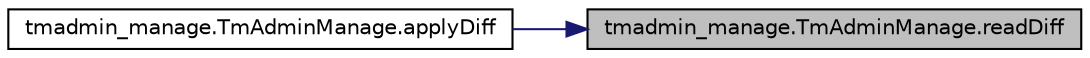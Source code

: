 digraph "tmadmin_manage.TmAdminManage.readDiff"
{
 // LATEX_PDF_SIZE
  edge [fontname="Helvetica",fontsize="10",labelfontname="Helvetica",labelfontsize="10"];
  node [fontname="Helvetica",fontsize="10",shape=record];
  rankdir="RL";
  Node1 [label="tmadmin_manage.TmAdminManage.readDiff",height=0.2,width=0.4,color="black", fillcolor="grey75", style="filled", fontcolor="black",tooltip=" "];
  Node1 -> Node2 [dir="back",color="midnightblue",fontsize="10",style="solid",fontname="Helvetica"];
  Node2 [label="tmadmin_manage.TmAdminManage.applyDiff",height=0.2,width=0.4,color="black", fillcolor="white", style="filled",URL="$classtmadmin__manage_1_1TmAdminManage.html#ab48561726ee5abc6f0ad12c2c6e418cf",tooltip=" "];
}

